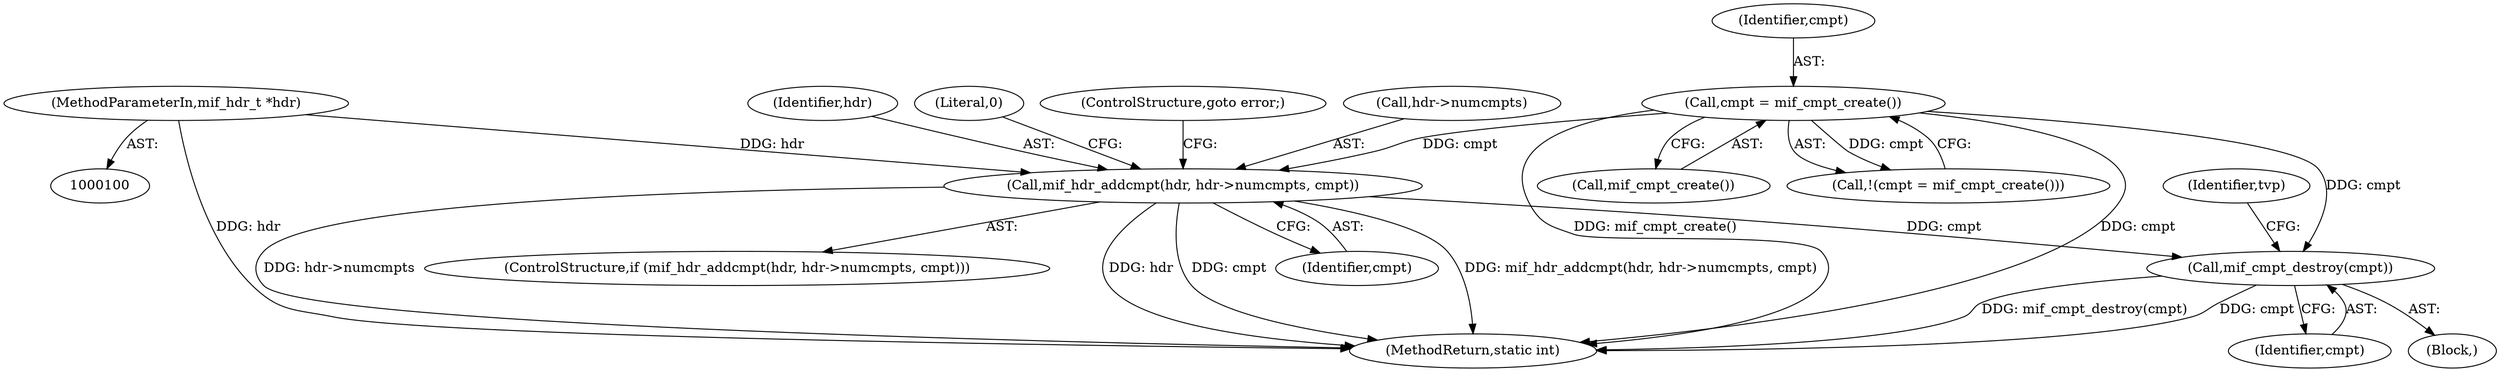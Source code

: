 digraph "0_jasper_df5d2867e8004e51e18b89865bc4aa69229227b3@pointer" {
"1000292" [label="(Call,mif_hdr_addcmpt(hdr, hdr->numcmpts, cmpt))"];
"1000101" [label="(MethodParameterIn,mif_hdr_t *hdr)"];
"1000115" [label="(Call,cmpt = mif_cmpt_create())"];
"1000306" [label="(Call,mif_cmpt_destroy(cmpt))"];
"1000116" [label="(Identifier,cmpt)"];
"1000297" [label="(Identifier,cmpt)"];
"1000301" [label="(Literal,0)"];
"1000115" [label="(Call,cmpt = mif_cmpt_create())"];
"1000307" [label="(Identifier,cmpt)"];
"1000306" [label="(Call,mif_cmpt_destroy(cmpt))"];
"1000316" [label="(MethodReturn,static int)"];
"1000299" [label="(ControlStructure,goto error;)"];
"1000117" [label="(Call,mif_cmpt_create())"];
"1000294" [label="(Call,hdr->numcmpts)"];
"1000293" [label="(Identifier,hdr)"];
"1000309" [label="(Identifier,tvp)"];
"1000101" [label="(MethodParameterIn,mif_hdr_t *hdr)"];
"1000291" [label="(ControlStructure,if (mif_hdr_addcmpt(hdr, hdr->numcmpts, cmpt)))"];
"1000305" [label="(Block,)"];
"1000292" [label="(Call,mif_hdr_addcmpt(hdr, hdr->numcmpts, cmpt))"];
"1000114" [label="(Call,!(cmpt = mif_cmpt_create()))"];
"1000292" -> "1000291"  [label="AST: "];
"1000292" -> "1000297"  [label="CFG: "];
"1000293" -> "1000292"  [label="AST: "];
"1000294" -> "1000292"  [label="AST: "];
"1000297" -> "1000292"  [label="AST: "];
"1000299" -> "1000292"  [label="CFG: "];
"1000301" -> "1000292"  [label="CFG: "];
"1000292" -> "1000316"  [label="DDG: cmpt"];
"1000292" -> "1000316"  [label="DDG: mif_hdr_addcmpt(hdr, hdr->numcmpts, cmpt)"];
"1000292" -> "1000316"  [label="DDG: hdr->numcmpts"];
"1000292" -> "1000316"  [label="DDG: hdr"];
"1000101" -> "1000292"  [label="DDG: hdr"];
"1000115" -> "1000292"  [label="DDG: cmpt"];
"1000292" -> "1000306"  [label="DDG: cmpt"];
"1000101" -> "1000100"  [label="AST: "];
"1000101" -> "1000316"  [label="DDG: hdr"];
"1000115" -> "1000114"  [label="AST: "];
"1000115" -> "1000117"  [label="CFG: "];
"1000116" -> "1000115"  [label="AST: "];
"1000117" -> "1000115"  [label="AST: "];
"1000114" -> "1000115"  [label="CFG: "];
"1000115" -> "1000316"  [label="DDG: mif_cmpt_create()"];
"1000115" -> "1000316"  [label="DDG: cmpt"];
"1000115" -> "1000114"  [label="DDG: cmpt"];
"1000115" -> "1000306"  [label="DDG: cmpt"];
"1000306" -> "1000305"  [label="AST: "];
"1000306" -> "1000307"  [label="CFG: "];
"1000307" -> "1000306"  [label="AST: "];
"1000309" -> "1000306"  [label="CFG: "];
"1000306" -> "1000316"  [label="DDG: cmpt"];
"1000306" -> "1000316"  [label="DDG: mif_cmpt_destroy(cmpt)"];
}
